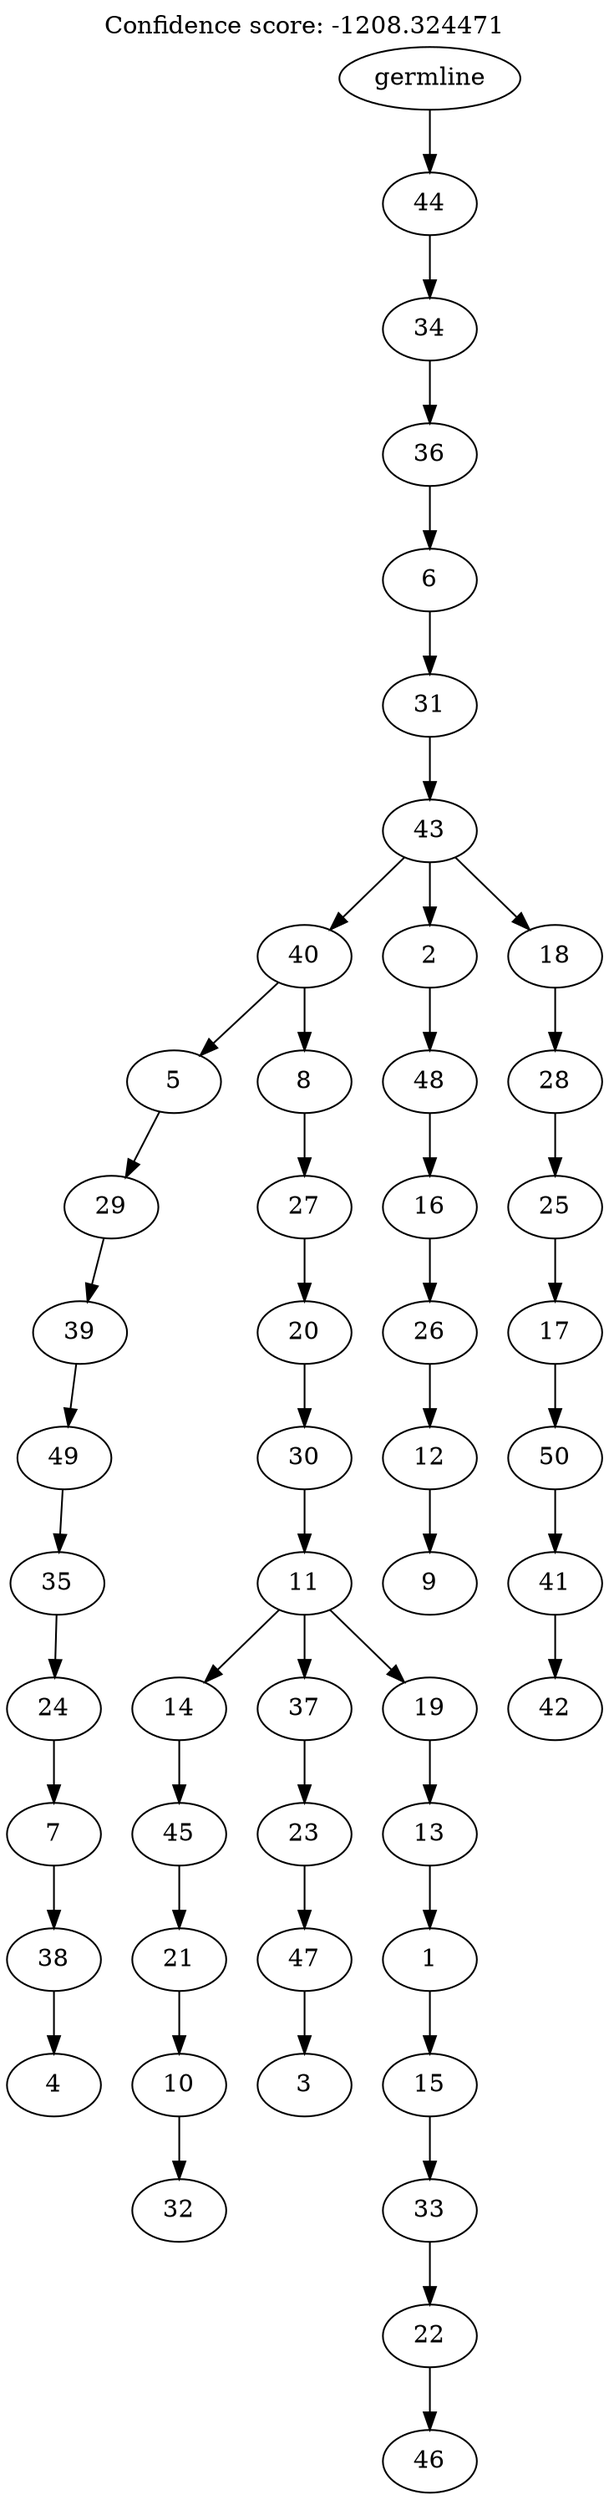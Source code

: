 digraph g {
	"49" -> "50";
	"50" [label="4"];
	"48" -> "49";
	"49" [label="38"];
	"47" -> "48";
	"48" [label="7"];
	"46" -> "47";
	"47" [label="24"];
	"45" -> "46";
	"46" [label="35"];
	"44" -> "45";
	"45" [label="49"];
	"43" -> "44";
	"44" [label="39"];
	"42" -> "43";
	"43" [label="29"];
	"40" -> "41";
	"41" [label="32"];
	"39" -> "40";
	"40" [label="10"];
	"38" -> "39";
	"39" [label="21"];
	"37" -> "38";
	"38" [label="45"];
	"35" -> "36";
	"36" [label="3"];
	"34" -> "35";
	"35" [label="47"];
	"33" -> "34";
	"34" [label="23"];
	"31" -> "32";
	"32" [label="46"];
	"30" -> "31";
	"31" [label="22"];
	"29" -> "30";
	"30" [label="33"];
	"28" -> "29";
	"29" [label="15"];
	"27" -> "28";
	"28" [label="1"];
	"26" -> "27";
	"27" [label="13"];
	"25" -> "26";
	"26" [label="19"];
	"25" -> "33";
	"33" [label="37"];
	"25" -> "37";
	"37" [label="14"];
	"24" -> "25";
	"25" [label="11"];
	"23" -> "24";
	"24" [label="30"];
	"22" -> "23";
	"23" [label="20"];
	"21" -> "22";
	"22" [label="27"];
	"20" -> "21";
	"21" [label="8"];
	"20" -> "42";
	"42" [label="5"];
	"18" -> "19";
	"19" [label="9"];
	"17" -> "18";
	"18" [label="12"];
	"16" -> "17";
	"17" [label="26"];
	"15" -> "16";
	"16" [label="16"];
	"14" -> "15";
	"15" [label="48"];
	"12" -> "13";
	"13" [label="42"];
	"11" -> "12";
	"12" [label="41"];
	"10" -> "11";
	"11" [label="50"];
	"9" -> "10";
	"10" [label="17"];
	"8" -> "9";
	"9" [label="25"];
	"7" -> "8";
	"8" [label="28"];
	"6" -> "7";
	"7" [label="18"];
	"6" -> "14";
	"14" [label="2"];
	"6" -> "20";
	"20" [label="40"];
	"5" -> "6";
	"6" [label="43"];
	"4" -> "5";
	"5" [label="31"];
	"3" -> "4";
	"4" [label="6"];
	"2" -> "3";
	"3" [label="36"];
	"1" -> "2";
	"2" [label="34"];
	"0" -> "1";
	"1" [label="44"];
	"0" [label="germline"];
	labelloc="t";
	label="Confidence score: -1208.324471";
}
